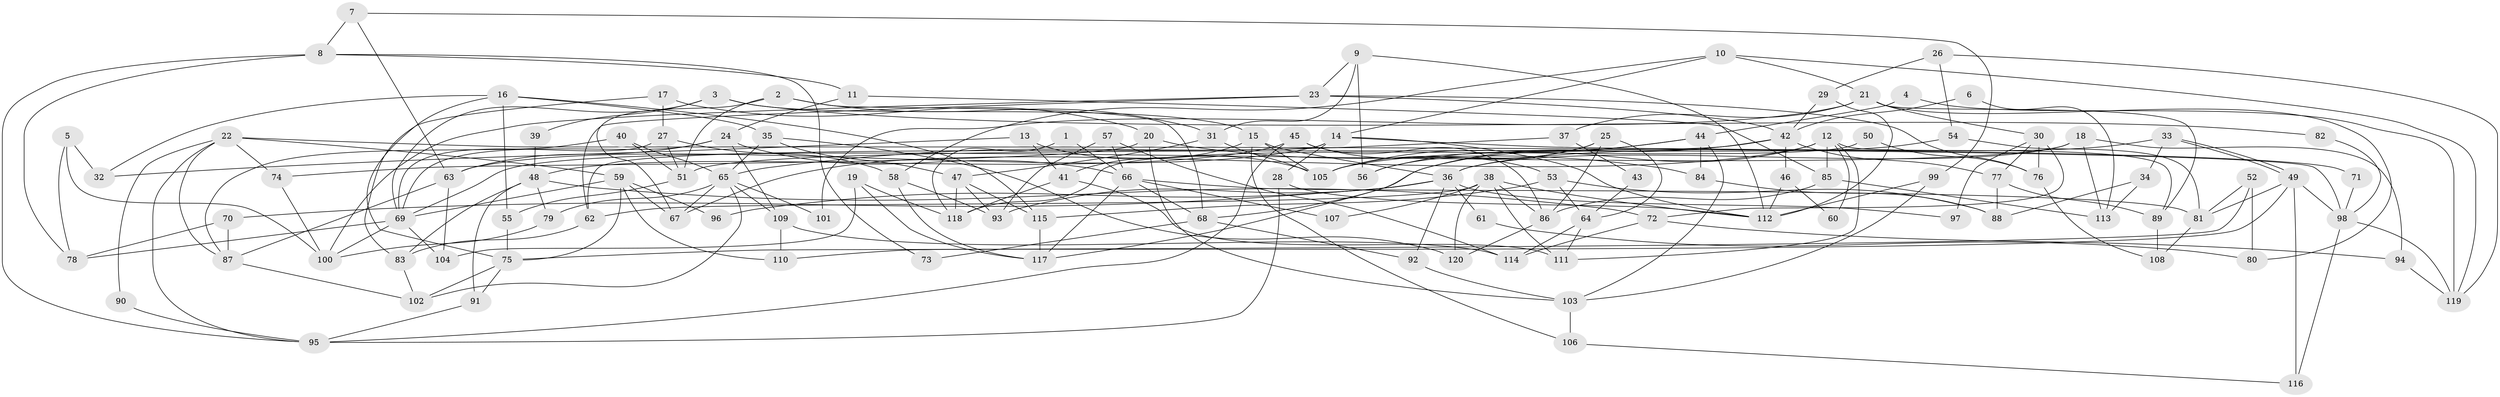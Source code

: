 // coarse degree distribution, {3: 0.125, 7: 0.10416666666666667, 4: 0.20833333333333334, 2: 0.10416666666666667, 5: 0.20833333333333334, 11: 0.041666666666666664, 13: 0.041666666666666664, 1: 0.041666666666666664, 9: 0.020833333333333332, 6: 0.08333333333333333, 10: 0.020833333333333332}
// Generated by graph-tools (version 1.1) at 2025/54/03/04/25 21:54:32]
// undirected, 120 vertices, 240 edges
graph export_dot {
graph [start="1"]
  node [color=gray90,style=filled];
  1;
  2;
  3;
  4;
  5;
  6;
  7;
  8;
  9;
  10;
  11;
  12;
  13;
  14;
  15;
  16;
  17;
  18;
  19;
  20;
  21;
  22;
  23;
  24;
  25;
  26;
  27;
  28;
  29;
  30;
  31;
  32;
  33;
  34;
  35;
  36;
  37;
  38;
  39;
  40;
  41;
  42;
  43;
  44;
  45;
  46;
  47;
  48;
  49;
  50;
  51;
  52;
  53;
  54;
  55;
  56;
  57;
  58;
  59;
  60;
  61;
  62;
  63;
  64;
  65;
  66;
  67;
  68;
  69;
  70;
  71;
  72;
  73;
  74;
  75;
  76;
  77;
  78;
  79;
  80;
  81;
  82;
  83;
  84;
  85;
  86;
  87;
  88;
  89;
  90;
  91;
  92;
  93;
  94;
  95;
  96;
  97;
  98;
  99;
  100;
  101;
  102;
  103;
  104;
  105;
  106;
  107;
  108;
  109;
  110;
  111;
  112;
  113;
  114;
  115;
  116;
  117;
  118;
  119;
  120;
  1 -- 66;
  1 -- 118;
  2 -- 67;
  2 -- 68;
  2 -- 31;
  2 -- 51;
  3 -- 69;
  3 -- 15;
  3 -- 39;
  3 -- 82;
  4 -- 119;
  4 -- 44;
  5 -- 100;
  5 -- 78;
  5 -- 32;
  6 -- 113;
  6 -- 42;
  7 -- 63;
  7 -- 99;
  7 -- 8;
  8 -- 95;
  8 -- 11;
  8 -- 73;
  8 -- 78;
  9 -- 56;
  9 -- 31;
  9 -- 23;
  9 -- 112;
  10 -- 58;
  10 -- 14;
  10 -- 21;
  10 -- 119;
  11 -- 85;
  11 -- 24;
  12 -- 85;
  12 -- 89;
  12 -- 60;
  12 -- 67;
  12 -- 68;
  12 -- 111;
  13 -- 41;
  13 -- 32;
  13 -- 105;
  14 -- 112;
  14 -- 63;
  14 -- 28;
  14 -- 62;
  14 -- 71;
  15 -- 105;
  15 -- 41;
  15 -- 36;
  15 -- 106;
  16 -- 35;
  16 -- 75;
  16 -- 32;
  16 -- 55;
  16 -- 115;
  17 -- 27;
  17 -- 83;
  17 -- 20;
  18 -- 94;
  18 -- 69;
  18 -- 36;
  18 -- 113;
  19 -- 117;
  19 -- 104;
  19 -- 118;
  20 -- 74;
  20 -- 84;
  20 -- 103;
  21 -- 30;
  21 -- 37;
  21 -- 80;
  21 -- 89;
  21 -- 101;
  22 -- 98;
  22 -- 95;
  22 -- 59;
  22 -- 74;
  22 -- 87;
  22 -- 90;
  23 -- 62;
  23 -- 42;
  23 -- 76;
  23 -- 100;
  24 -- 69;
  24 -- 63;
  24 -- 66;
  24 -- 109;
  25 -- 86;
  25 -- 105;
  25 -- 56;
  25 -- 64;
  26 -- 119;
  26 -- 29;
  26 -- 54;
  27 -- 69;
  27 -- 51;
  27 -- 58;
  28 -- 95;
  28 -- 112;
  29 -- 112;
  29 -- 42;
  30 -- 77;
  30 -- 72;
  30 -- 76;
  30 -- 97;
  31 -- 105;
  31 -- 47;
  33 -- 49;
  33 -- 49;
  33 -- 36;
  33 -- 34;
  34 -- 88;
  34 -- 113;
  35 -- 65;
  35 -- 47;
  35 -- 120;
  36 -- 61;
  36 -- 70;
  36 -- 92;
  36 -- 93;
  36 -- 96;
  36 -- 97;
  37 -- 65;
  37 -- 43;
  38 -- 86;
  38 -- 112;
  38 -- 62;
  38 -- 107;
  38 -- 111;
  38 -- 120;
  39 -- 48;
  40 -- 51;
  40 -- 65;
  40 -- 87;
  41 -- 111;
  41 -- 118;
  42 -- 77;
  42 -- 46;
  42 -- 51;
  42 -- 117;
  43 -- 64;
  44 -- 103;
  44 -- 105;
  44 -- 56;
  44 -- 84;
  45 -- 48;
  45 -- 53;
  45 -- 86;
  45 -- 95;
  46 -- 112;
  46 -- 60;
  47 -- 93;
  47 -- 115;
  47 -- 118;
  48 -- 79;
  48 -- 83;
  48 -- 72;
  48 -- 91;
  49 -- 110;
  49 -- 81;
  49 -- 98;
  49 -- 116;
  50 -- 76;
  50 -- 118;
  51 -- 55;
  52 -- 75;
  52 -- 81;
  52 -- 80;
  53 -- 64;
  53 -- 115;
  53 -- 88;
  54 -- 81;
  54 -- 105;
  55 -- 75;
  57 -- 66;
  57 -- 93;
  57 -- 114;
  58 -- 117;
  58 -- 93;
  59 -- 75;
  59 -- 67;
  59 -- 69;
  59 -- 96;
  59 -- 110;
  61 -- 80;
  62 -- 83;
  63 -- 87;
  63 -- 104;
  64 -- 111;
  64 -- 114;
  65 -- 67;
  65 -- 109;
  65 -- 79;
  65 -- 101;
  65 -- 102;
  66 -- 117;
  66 -- 68;
  66 -- 81;
  66 -- 107;
  68 -- 73;
  68 -- 92;
  69 -- 78;
  69 -- 100;
  69 -- 104;
  70 -- 87;
  70 -- 78;
  71 -- 98;
  72 -- 114;
  72 -- 94;
  74 -- 100;
  75 -- 102;
  75 -- 91;
  76 -- 108;
  77 -- 88;
  77 -- 89;
  79 -- 100;
  81 -- 108;
  82 -- 98;
  83 -- 102;
  84 -- 88;
  85 -- 113;
  85 -- 86;
  86 -- 120;
  87 -- 102;
  89 -- 108;
  90 -- 95;
  91 -- 95;
  92 -- 103;
  94 -- 119;
  98 -- 116;
  98 -- 119;
  99 -- 103;
  99 -- 112;
  103 -- 106;
  106 -- 116;
  109 -- 114;
  109 -- 110;
  115 -- 117;
}

